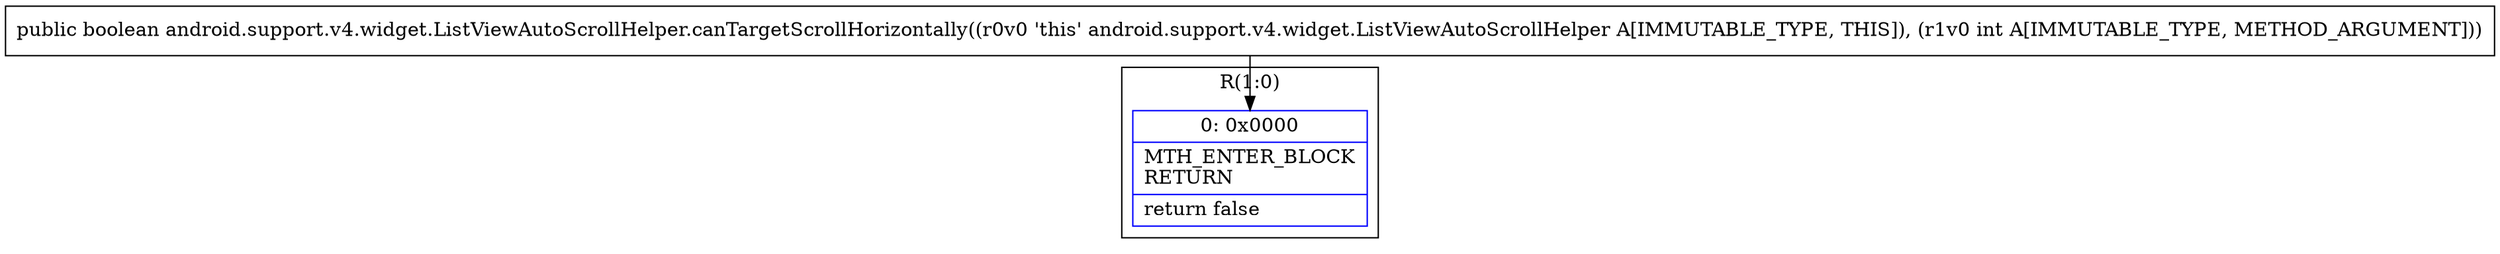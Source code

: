 digraph "CFG forandroid.support.v4.widget.ListViewAutoScrollHelper.canTargetScrollHorizontally(I)Z" {
subgraph cluster_Region_494664178 {
label = "R(1:0)";
node [shape=record,color=blue];
Node_0 [shape=record,label="{0\:\ 0x0000|MTH_ENTER_BLOCK\lRETURN\l|return false\l}"];
}
MethodNode[shape=record,label="{public boolean android.support.v4.widget.ListViewAutoScrollHelper.canTargetScrollHorizontally((r0v0 'this' android.support.v4.widget.ListViewAutoScrollHelper A[IMMUTABLE_TYPE, THIS]), (r1v0 int A[IMMUTABLE_TYPE, METHOD_ARGUMENT])) }"];
MethodNode -> Node_0;
}

